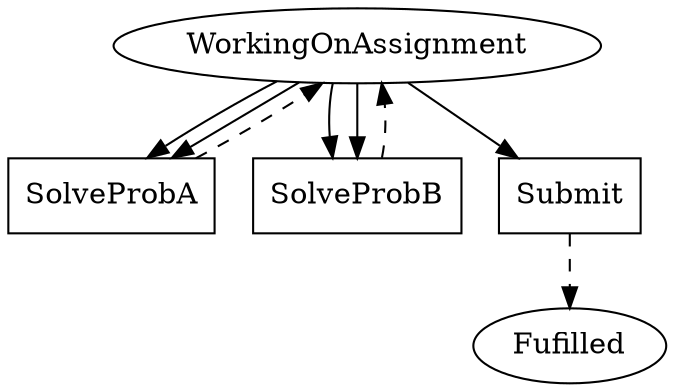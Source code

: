 // THIS IS A GENERATED FILE. DO NOT EDIT.

digraph partner_assignment_demonstrating_relievable_obligations {    
    Fulfilled[label=Fufilled];
    WorkingOnAssignment[label=WorkingOnAssignment]
    
     
    SolveProbA[label=SolveProbA,shape=box];
	SolveProbB[label=SolveProbB,shape=box];
	Submit[label=Submit,shape=box]    
    
    
    
    WorkingOnAssignment -> SolveProbA;
	WorkingOnAssignment -> SolveProbB;
	WorkingOnAssignment -> Submit;
	WorkingOnAssignment -> SolveProbB;
	WorkingOnAssignment -> SolveProbA
    
    SolveProbA -> WorkingOnAssignment [style=dashed];
	SolveProbB -> WorkingOnAssignment [style=dashed];
	Submit -> Fulfilled [style=dashed];
	     
    
       
}